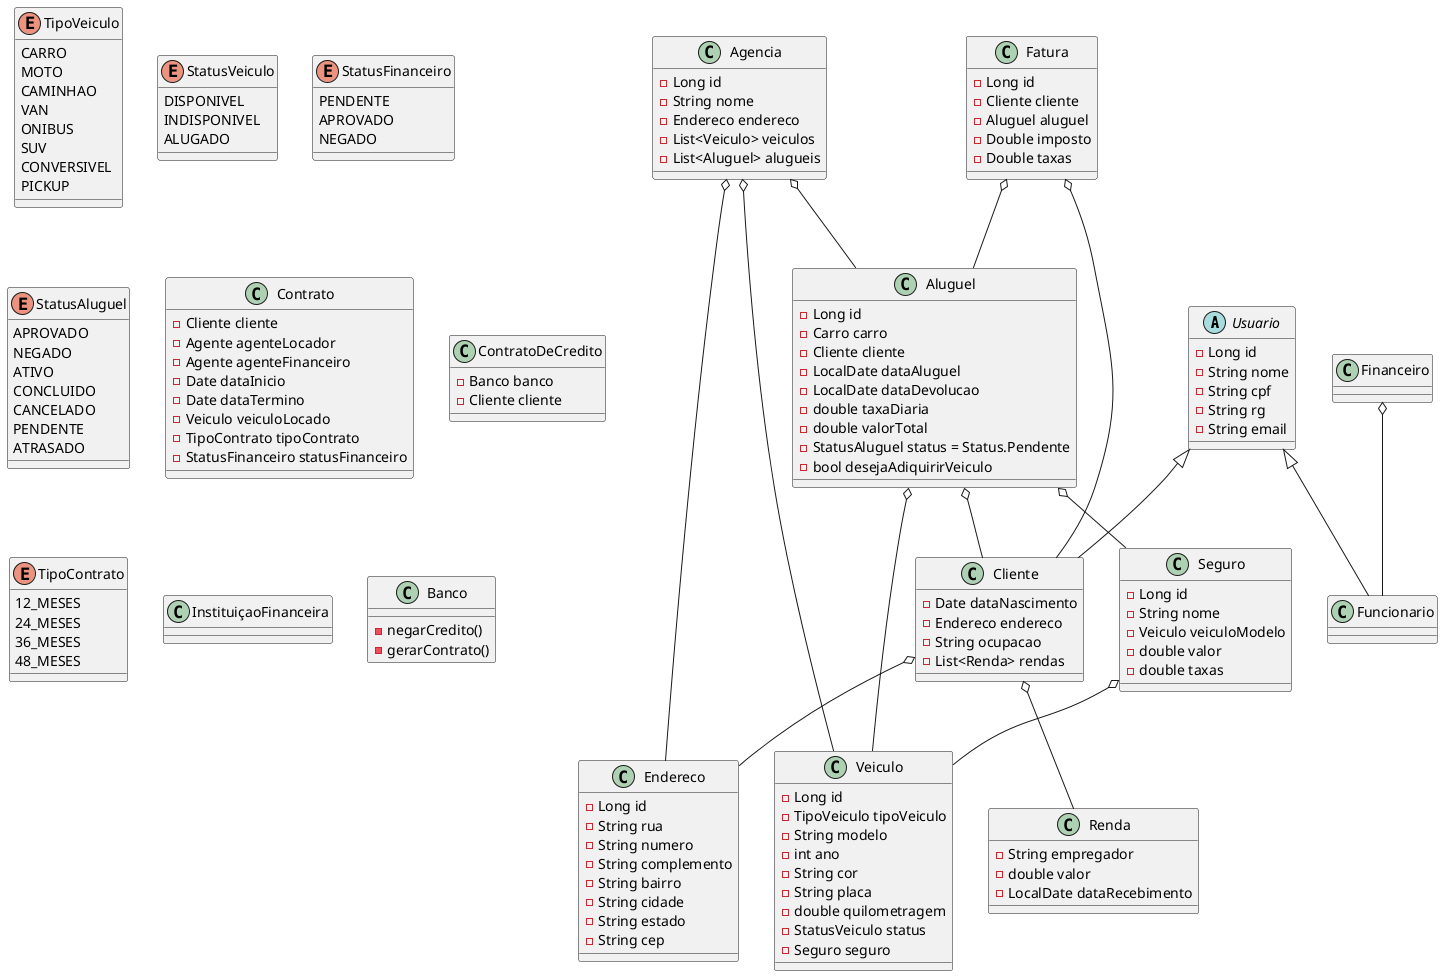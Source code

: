 
@startuml
abstract class Usuario {
    -Long id
    -String nome
    -String cpf
    -String rg
    -String email
}

class Cliente {
    -Date dataNascimento
    -Endereco endereco
    -String ocupacao
    -List<Renda> rendas
}

class Renda {
    -String empregador
    -double valor
    -LocalDate dataRecebimento
}

class Endereco {
    -Long id
    -String rua
    -String numero
    -String complemento
    -String bairro
    -String cidade
    -String estado
    -String cep
}

'matrícula, ano, marca, modelo e placa.
class Veiculo {
    -Long id
    -TipoVeiculo tipoVeiculo
    -String modelo
    -int ano
    -String cor
    -String placa
    -double quilometragem
    -StatusVeiculo status
    -Seguro seguro
    
}

Enum TipoVeiculo {
    CARRO
    MOTO
    CAMINHAO
    VAN
    ONIBUS
    SUV
    CONVERSIVEL
    PICKUP
}

Enum StatusVeiculo {
    DISPONIVEL
    INDISPONIVEL
    ALUGADO
}

class Aluguel {
    -Long id
    -Carro carro
    -Cliente cliente
    -LocalDate dataAluguel
    -LocalDate dataDevolucao
    -double taxaDiaria
    -double valorTotal
    -StatusAluguel status = Status.Pendente
    -bool desejaAdiquirirVeiculo
}

Enum StatusFinanceiro {
    PENDENTE
    APROVADO
    NEGADO
}

Enum StatusAluguel {
    APROVADO
    NEGADO
    ATIVO
    CONCLUIDO
    CANCELADO
    PENDENTE
    ATRASADO
}

class Agencia {
    -Long id
    -String nome
    -Endereco endereco
    -List<Veiculo> veiculos
    -List<Aluguel> alugueis

'    +listarVeiculosDisponiveis()
'    +alugarVeiculo()
'    +receberVeiculo()
'    +atualizarFatura()
'    +obterAlugueisCliente(Cliente cliente)
'    +buscarVeiculoPorPlaca(String placa)
'    +obterAlugueisAtrasados()
}

class Fatura {
    -Long id
    -Cliente cliente
    -Aluguel aluguel
    -Double imposto
    -Double taxas
}

class Financeiro {
'    -verificarAlugueisPendentes()
'    -verificarAlugueisAprovados()
'    -verificarAlugueisNegados()
'    -aprovarAluguel()
'    -negarAluguel()
}

class Contrato{
    -Cliente cliente
    -Agente agenteLocador
    -Agente agenteFinanceiro
    -Date dataInicio
    -Date dataTermino
    -Veiculo veiculoLocado
    -TipoContrato tipoContrato
    -StatusFinanceiro statusFinanceiro
}

class ContratoDeCredito{
    -Banco banco
    -Cliente cliente
}

Enum TipoContrato{
    12_MESES
    24_MESES
    36_MESES
    48_MESES
}

class InstituiçaoFinanceira{

}

class Banco{
    -negarCredito()
    -gerarContrato()
}


class Seguro {
    -Long id
    -String nome
    -Veiculo veiculoModelo
    -double valor
    -double taxas
}

Cliente o-- Endereco
Cliente o-- Renda
Aluguel o-- Veiculo
Aluguel o-- Cliente
Aluguel o-- Seguro
Agencia o-- Endereco
Agencia o-- Veiculo
Agencia o-- Aluguel
Fatura o-- Cliente
Fatura o-- Aluguel
Financeiro o-- Funcionario
Seguro o-- Veiculo

Usuario <|-- Funcionario
Usuario <|-- Cliente

@enduml
